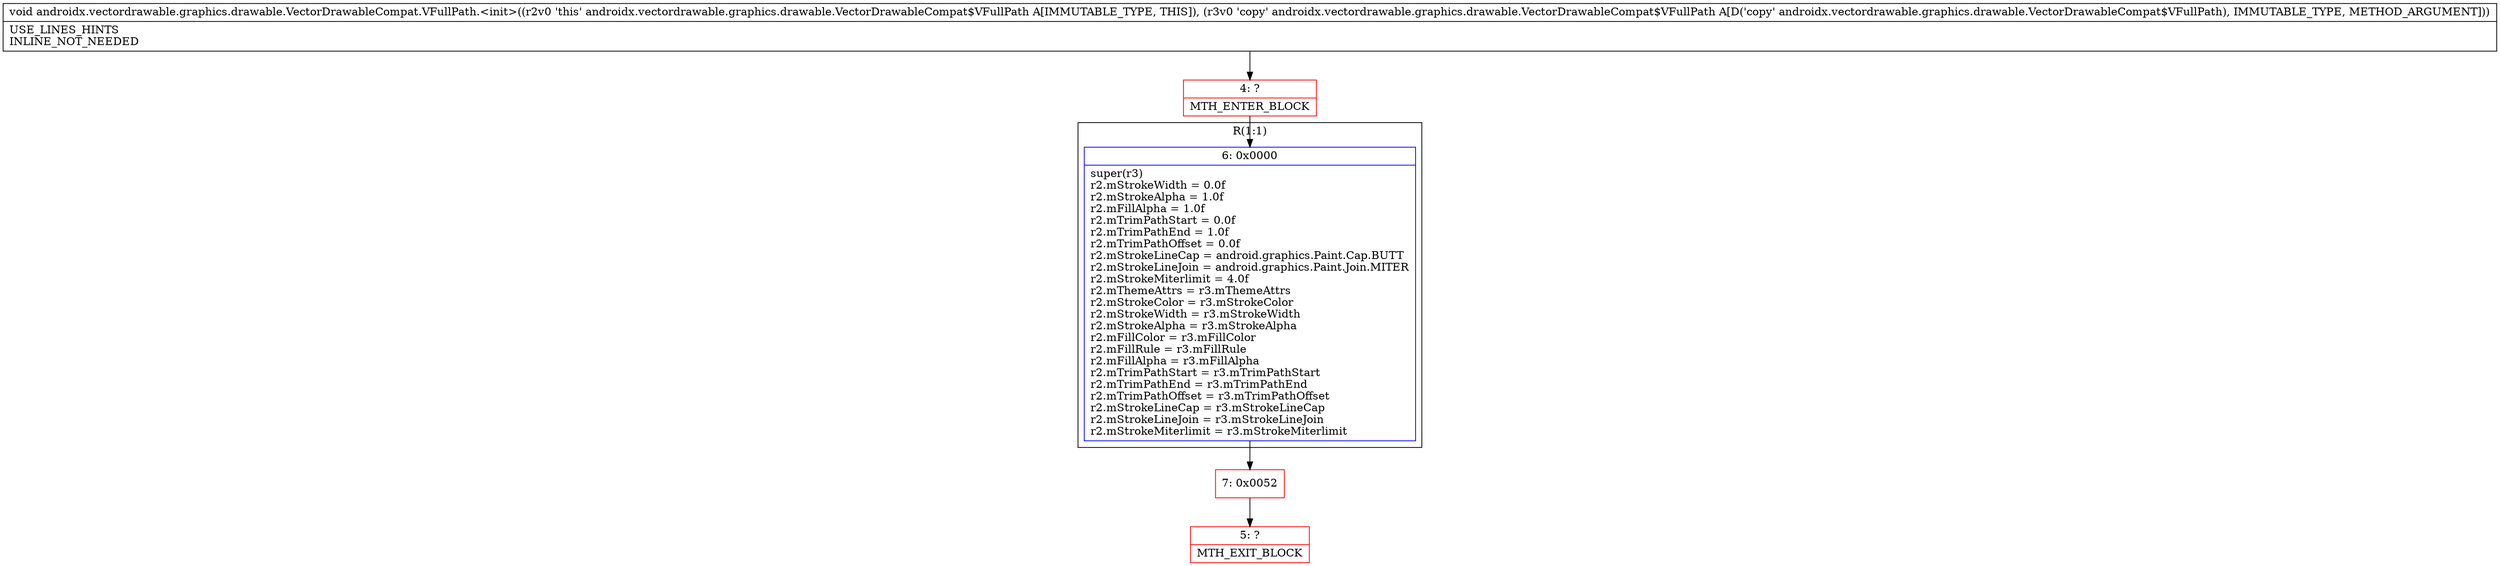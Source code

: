 digraph "CFG forandroidx.vectordrawable.graphics.drawable.VectorDrawableCompat.VFullPath.\<init\>(Landroidx\/vectordrawable\/graphics\/drawable\/VectorDrawableCompat$VFullPath;)V" {
subgraph cluster_Region_1942416133 {
label = "R(1:1)";
node [shape=record,color=blue];
Node_6 [shape=record,label="{6\:\ 0x0000|super(r3)\lr2.mStrokeWidth = 0.0f\lr2.mStrokeAlpha = 1.0f\lr2.mFillAlpha = 1.0f\lr2.mTrimPathStart = 0.0f\lr2.mTrimPathEnd = 1.0f\lr2.mTrimPathOffset = 0.0f\lr2.mStrokeLineCap = android.graphics.Paint.Cap.BUTT\lr2.mStrokeLineJoin = android.graphics.Paint.Join.MITER\lr2.mStrokeMiterlimit = 4.0f\lr2.mThemeAttrs = r3.mThemeAttrs\lr2.mStrokeColor = r3.mStrokeColor\lr2.mStrokeWidth = r3.mStrokeWidth\lr2.mStrokeAlpha = r3.mStrokeAlpha\lr2.mFillColor = r3.mFillColor\lr2.mFillRule = r3.mFillRule\lr2.mFillAlpha = r3.mFillAlpha\lr2.mTrimPathStart = r3.mTrimPathStart\lr2.mTrimPathEnd = r3.mTrimPathEnd\lr2.mTrimPathOffset = r3.mTrimPathOffset\lr2.mStrokeLineCap = r3.mStrokeLineCap\lr2.mStrokeLineJoin = r3.mStrokeLineJoin\lr2.mStrokeMiterlimit = r3.mStrokeMiterlimit\l}"];
}
Node_4 [shape=record,color=red,label="{4\:\ ?|MTH_ENTER_BLOCK\l}"];
Node_7 [shape=record,color=red,label="{7\:\ 0x0052}"];
Node_5 [shape=record,color=red,label="{5\:\ ?|MTH_EXIT_BLOCK\l}"];
MethodNode[shape=record,label="{void androidx.vectordrawable.graphics.drawable.VectorDrawableCompat.VFullPath.\<init\>((r2v0 'this' androidx.vectordrawable.graphics.drawable.VectorDrawableCompat$VFullPath A[IMMUTABLE_TYPE, THIS]), (r3v0 'copy' androidx.vectordrawable.graphics.drawable.VectorDrawableCompat$VFullPath A[D('copy' androidx.vectordrawable.graphics.drawable.VectorDrawableCompat$VFullPath), IMMUTABLE_TYPE, METHOD_ARGUMENT]))  | USE_LINES_HINTS\lINLINE_NOT_NEEDED\l}"];
MethodNode -> Node_4;Node_6 -> Node_7;
Node_4 -> Node_6;
Node_7 -> Node_5;
}

